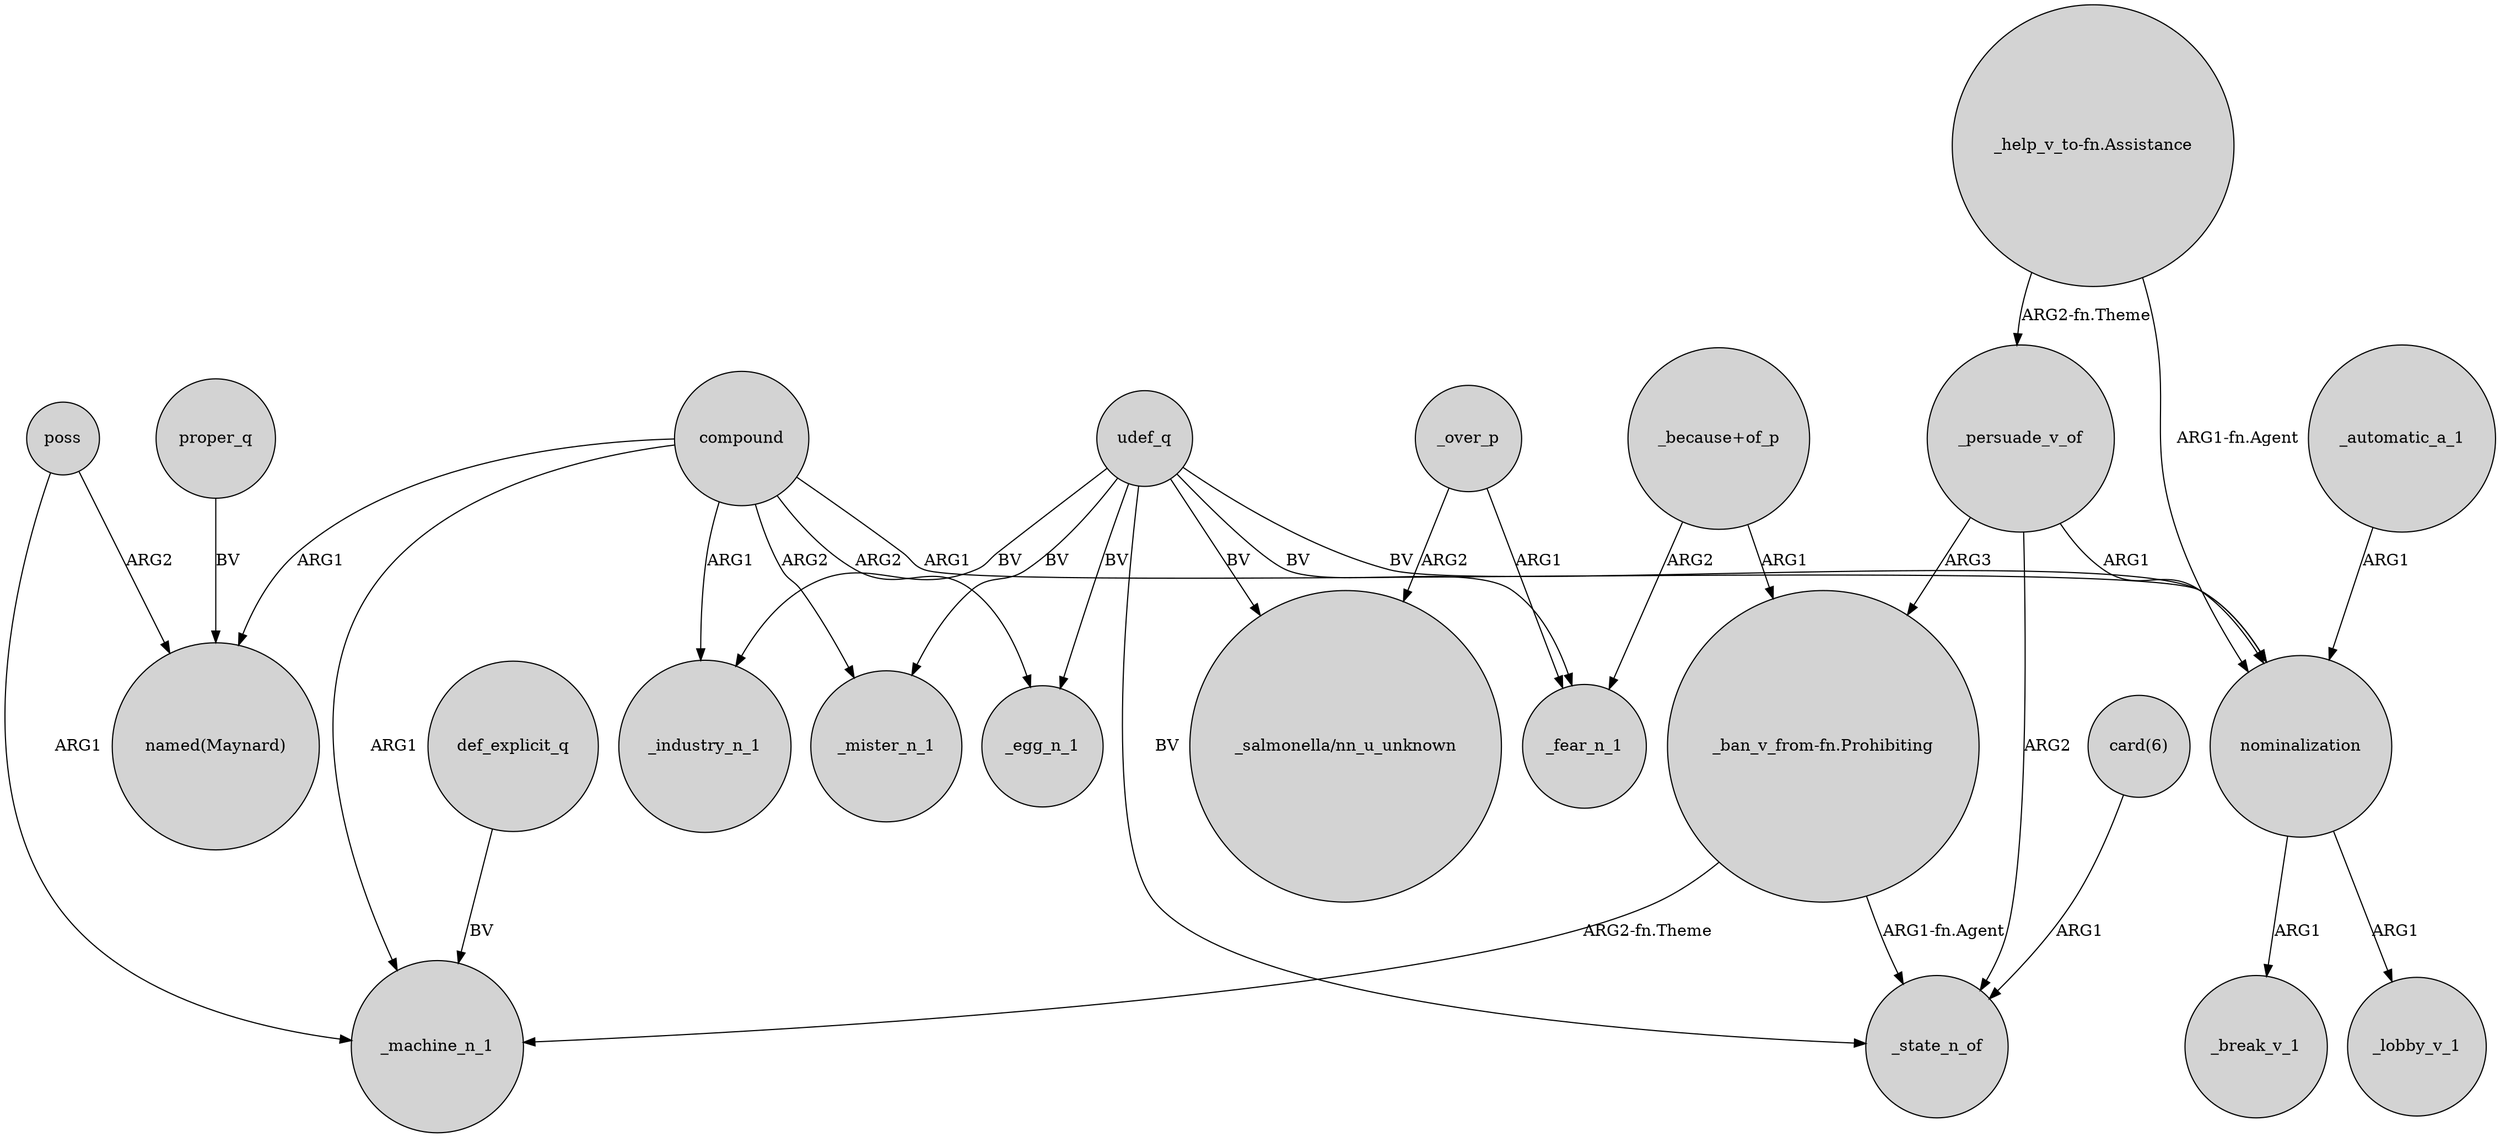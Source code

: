 digraph {
	node [shape=circle style=filled]
	compound -> _egg_n_1 [label=ARG2]
	_persuade_v_of -> nominalization [label=ARG1]
	def_explicit_q -> _machine_n_1 [label=BV]
	"_help_v_to-fn.Assistance" -> nominalization [label="ARG1-fn.Agent"]
	"_because+of_p" -> _fear_n_1 [label=ARG2]
	udef_q -> _state_n_of [label=BV]
	compound -> _mister_n_1 [label=ARG2]
	"_ban_v_from-fn.Prohibiting" -> _machine_n_1 [label="ARG2-fn.Theme"]
	_persuade_v_of -> _state_n_of [label=ARG2]
	poss -> "named(Maynard)" [label=ARG2]
	compound -> "named(Maynard)" [label=ARG1]
	udef_q -> _mister_n_1 [label=BV]
	compound -> _industry_n_1 [label=ARG1]
	udef_q -> "_salmonella/nn_u_unknown" [label=BV]
	"_help_v_to-fn.Assistance" -> _persuade_v_of [label="ARG2-fn.Theme"]
	_over_p -> _fear_n_1 [label=ARG1]
	"_because+of_p" -> "_ban_v_from-fn.Prohibiting" [label=ARG1]
	compound -> _machine_n_1 [label=ARG1]
	udef_q -> _fear_n_1 [label=BV]
	poss -> _machine_n_1 [label=ARG1]
	"_ban_v_from-fn.Prohibiting" -> _state_n_of [label="ARG1-fn.Agent"]
	udef_q -> nominalization [label=BV]
	_automatic_a_1 -> nominalization [label=ARG1]
	proper_q -> "named(Maynard)" [label=BV]
	"card(6)" -> _state_n_of [label=ARG1]
	_persuade_v_of -> "_ban_v_from-fn.Prohibiting" [label=ARG3]
	udef_q -> _egg_n_1 [label=BV]
	compound -> nominalization [label=ARG1]
	udef_q -> _industry_n_1 [label=BV]
	nominalization -> _break_v_1 [label=ARG1]
	nominalization -> _lobby_v_1 [label=ARG1]
	_over_p -> "_salmonella/nn_u_unknown" [label=ARG2]
}
